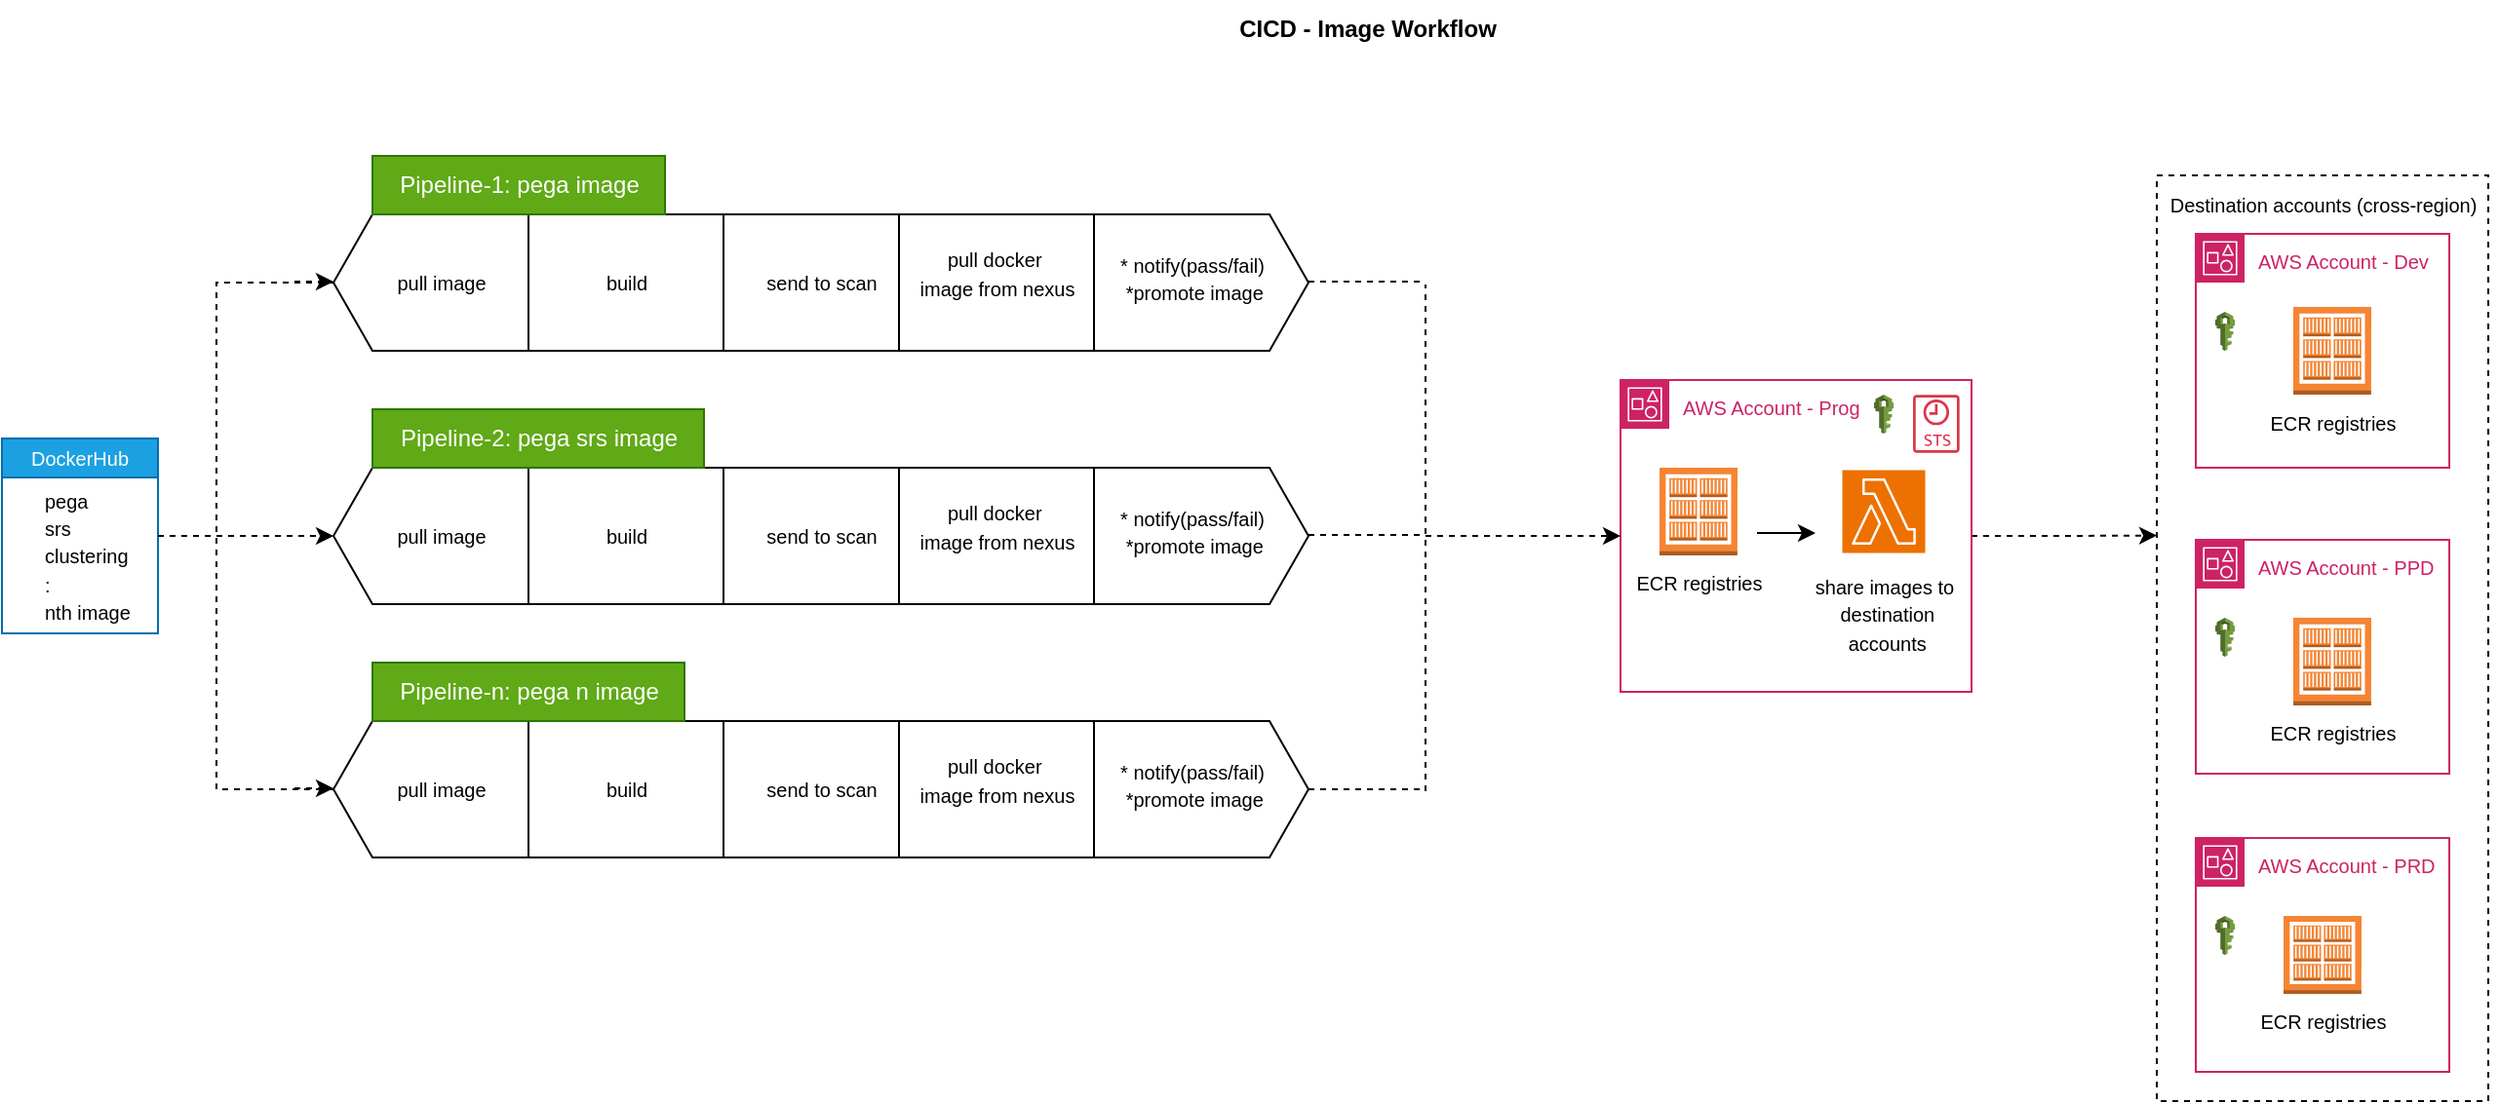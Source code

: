 <mxfile version="26.2.6">
  <diagram name="Page-1" id="E5pUE4fsCHergn440k47">
    <mxGraphModel dx="948" dy="527" grid="1" gridSize="10" guides="1" tooltips="1" connect="1" arrows="1" fold="1" page="1" pageScale="1" pageWidth="827" pageHeight="1169" math="0" shadow="0">
      <root>
        <mxCell id="0" />
        <mxCell id="1" parent="0" />
        <mxCell id="LR46-peF4uQJTtp-DS3t-6" value="" style="whiteSpace=wrap;html=1;aspect=fixed;fillColor=#FFFFFF;fontColor=#ffffff;strokeColor=#006EAF;" vertex="1" parent="1">
          <mxGeometry x="90" y="275" width="80" height="80" as="geometry" />
        </mxCell>
        <mxCell id="LR46-peF4uQJTtp-DS3t-5" value="" style="shape=image;html=1;verticalAlign=top;verticalLabelPosition=bottom;labelBackgroundColor=#ffffff;imageAspect=0;aspect=fixed;image=https://cdn2.iconfinder.com/data/icons/boxicons-logos/24/bxl-docker-128.png;container=0;" vertex="1" parent="1">
          <mxGeometry x="95" y="280" width="15" height="15" as="geometry" />
        </mxCell>
        <mxCell id="LR46-peF4uQJTtp-DS3t-10" value="" style="shape=hexagon;perimeter=hexagonPerimeter2;whiteSpace=wrap;html=1;fixedSize=1;" vertex="1" parent="1">
          <mxGeometry x="260" y="140" width="500" height="70" as="geometry" />
        </mxCell>
        <mxCell id="LR46-peF4uQJTtp-DS3t-13" value="" style="rounded=0;whiteSpace=wrap;html=1;" vertex="1" parent="1">
          <mxGeometry x="360" y="140" width="100" height="70" as="geometry" />
        </mxCell>
        <mxCell id="LR46-peF4uQJTtp-DS3t-14" value="" style="rounded=0;whiteSpace=wrap;html=1;" vertex="1" parent="1">
          <mxGeometry x="550" y="140" width="100" height="70" as="geometry" />
        </mxCell>
        <mxCell id="LR46-peF4uQJTtp-DS3t-19" value="&lt;font style=&quot;font-size: 10px;&quot;&gt;pull image&lt;/font&gt;" style="text;html=1;align=center;verticalAlign=middle;resizable=0;points=[];autosize=1;strokeColor=none;fillColor=none;" vertex="1" parent="1">
          <mxGeometry x="280" y="160" width="70" height="30" as="geometry" />
        </mxCell>
        <mxCell id="LR46-peF4uQJTtp-DS3t-20" value="&lt;font style=&quot;font-size: 10px;&quot;&gt;build&lt;/font&gt;" style="text;html=1;align=center;verticalAlign=middle;resizable=0;points=[];autosize=1;strokeColor=none;fillColor=none;" vertex="1" parent="1">
          <mxGeometry x="390" y="160" width="40" height="30" as="geometry" />
        </mxCell>
        <mxCell id="LR46-peF4uQJTtp-DS3t-21" value="&lt;font style=&quot;font-size: 10px;&quot;&gt;send to scan&lt;/font&gt;" style="text;html=1;align=center;verticalAlign=middle;resizable=0;points=[];autosize=1;strokeColor=none;fillColor=none;" vertex="1" parent="1">
          <mxGeometry x="470" y="160" width="80" height="30" as="geometry" />
        </mxCell>
        <mxCell id="LR46-peF4uQJTtp-DS3t-22" value="&lt;font style=&quot;font-size: 10px;&quot;&gt;pull docker&amp;nbsp;&lt;/font&gt;&lt;div&gt;&lt;font style=&quot;font-size: 10px;&quot;&gt;image from nexus&lt;/font&gt;&lt;/div&gt;" style="text;html=1;align=center;verticalAlign=middle;resizable=0;points=[];autosize=1;strokeColor=none;fillColor=none;" vertex="1" parent="1">
          <mxGeometry x="550" y="150" width="100" height="40" as="geometry" />
        </mxCell>
        <mxCell id="LR46-peF4uQJTtp-DS3t-23" value="&lt;div style=&quot;text-align: left;&quot;&gt;&lt;span style=&quot;font-size: 10px;&quot;&gt;* notify(pass/fail)&lt;/span&gt;&lt;/div&gt;&lt;div style=&quot;text-align: left;&quot;&gt;&lt;font style=&quot;font-size: 10px;&quot;&gt;&amp;nbsp;*promote image&lt;/font&gt;&lt;/div&gt;&lt;div&gt;&lt;font style=&quot;font-size: 10px;&quot;&gt;&lt;br&gt;&lt;/font&gt;&lt;/div&gt;" style="text;html=1;align=center;verticalAlign=middle;resizable=0;points=[];autosize=1;strokeColor=none;fillColor=none;" vertex="1" parent="1">
          <mxGeometry x="650" y="150" width="100" height="60" as="geometry" />
        </mxCell>
        <mxCell id="LR46-peF4uQJTtp-DS3t-25" value="Pipeline-1: pega image" style="text;html=1;align=center;verticalAlign=middle;resizable=0;points=[];autosize=1;fillColor=#60a917;fontColor=#ffffff;strokeColor=#2D7600;" vertex="1" parent="1">
          <mxGeometry x="280" y="110" width="150" height="30" as="geometry" />
        </mxCell>
        <mxCell id="LR46-peF4uQJTtp-DS3t-28" value="" style="shape=hexagon;perimeter=hexagonPerimeter2;whiteSpace=wrap;html=1;fixedSize=1;" vertex="1" parent="1">
          <mxGeometry x="260" y="270" width="500" height="70" as="geometry" />
        </mxCell>
        <mxCell id="LR46-peF4uQJTtp-DS3t-29" value="" style="rounded=0;whiteSpace=wrap;html=1;" vertex="1" parent="1">
          <mxGeometry x="360" y="270" width="100" height="70" as="geometry" />
        </mxCell>
        <mxCell id="LR46-peF4uQJTtp-DS3t-30" value="" style="rounded=0;whiteSpace=wrap;html=1;" vertex="1" parent="1">
          <mxGeometry x="550" y="270" width="100" height="70" as="geometry" />
        </mxCell>
        <mxCell id="LR46-peF4uQJTtp-DS3t-31" value="&lt;font style=&quot;font-size: 10px;&quot;&gt;pull image&lt;/font&gt;" style="text;html=1;align=center;verticalAlign=middle;resizable=0;points=[];autosize=1;strokeColor=none;fillColor=none;" vertex="1" parent="1">
          <mxGeometry x="280" y="290" width="70" height="30" as="geometry" />
        </mxCell>
        <mxCell id="LR46-peF4uQJTtp-DS3t-32" value="&lt;font style=&quot;font-size: 10px;&quot;&gt;build&lt;/font&gt;" style="text;html=1;align=center;verticalAlign=middle;resizable=0;points=[];autosize=1;strokeColor=none;fillColor=none;" vertex="1" parent="1">
          <mxGeometry x="390" y="290" width="40" height="30" as="geometry" />
        </mxCell>
        <mxCell id="LR46-peF4uQJTtp-DS3t-33" value="&lt;font style=&quot;font-size: 10px;&quot;&gt;send to scan&lt;/font&gt;" style="text;html=1;align=center;verticalAlign=middle;resizable=0;points=[];autosize=1;strokeColor=none;fillColor=none;" vertex="1" parent="1">
          <mxGeometry x="470" y="290" width="80" height="30" as="geometry" />
        </mxCell>
        <mxCell id="LR46-peF4uQJTtp-DS3t-34" value="&lt;font style=&quot;font-size: 10px;&quot;&gt;pull docker&amp;nbsp;&lt;/font&gt;&lt;div&gt;&lt;font style=&quot;font-size: 10px;&quot;&gt;image from nexus&lt;/font&gt;&lt;/div&gt;" style="text;html=1;align=center;verticalAlign=middle;resizable=0;points=[];autosize=1;strokeColor=none;fillColor=none;" vertex="1" parent="1">
          <mxGeometry x="550" y="280" width="100" height="40" as="geometry" />
        </mxCell>
        <mxCell id="LR46-peF4uQJTtp-DS3t-35" value="&lt;div style=&quot;text-align: left;&quot;&gt;&lt;span style=&quot;font-size: 10px;&quot;&gt;* notify(pass/fail)&lt;/span&gt;&lt;/div&gt;&lt;div style=&quot;text-align: left;&quot;&gt;&lt;font style=&quot;font-size: 10px;&quot;&gt;&amp;nbsp;*promote image&lt;/font&gt;&lt;/div&gt;&lt;div&gt;&lt;font style=&quot;font-size: 10px;&quot;&gt;&lt;br&gt;&lt;/font&gt;&lt;/div&gt;" style="text;html=1;align=center;verticalAlign=middle;resizable=0;points=[];autosize=1;strokeColor=none;fillColor=none;" vertex="1" parent="1">
          <mxGeometry x="650" y="280" width="100" height="60" as="geometry" />
        </mxCell>
        <mxCell id="LR46-peF4uQJTtp-DS3t-36" value="Pipeline-2: pega srs image&lt;span style=&quot;caret-color: rgba(0, 0, 0, 0); color: rgba(0, 0, 0, 0); font-family: monospace; font-size: 0px; text-align: start;&quot;&gt;%3CmxGraphModel%3E%3Croot%3E%3CmxCell%20id%3D%220%22%2F%3E%3CmxCell%20id%3D%221%22%20parent%3D%220%22%2F%3E%3CmxCell%20id%3D%222%22%20value%3D%22%26lt%3Bfont%20style%3D%26quot%3Bfont-size%3A%2010px%3B%26quot%3B%26gt%3Bsend%20to%20scan%26lt%3B%2Ffont%26gt%3B%22%20style%3D%22text%3Bhtml%3D1%3Balign%3Dcenter%3BverticalAlign%3Dmiddle%3Bresizable%3D0%3Bpoints%3D%5B%5D%3Bautosize%3D1%3BstrokeColor%3Dnone%3BfillColor%3Dnone%3B%22%20vertex%3D%221%22%20parent%3D%221%22%3E%3CmxGeometry%20x%3D%22465%22%20y%3D%22155%22%20width%3D%2280%22%20height%3D%2230%22%20as%3D%22geometry%22%2F%3E%3C%2FmxCell%3E%3C%2Froot%3E%3C%2FmxGraphModel%3E&lt;/span&gt;" style="text;html=1;align=center;verticalAlign=middle;resizable=0;points=[];autosize=1;fillColor=#60a917;fontColor=#ffffff;strokeColor=#2D7600;" vertex="1" parent="1">
          <mxGeometry x="280" y="240" width="170" height="30" as="geometry" />
        </mxCell>
        <mxCell id="LR46-peF4uQJTtp-DS3t-43" value="" style="shape=hexagon;perimeter=hexagonPerimeter2;whiteSpace=wrap;html=1;fixedSize=1;" vertex="1" parent="1">
          <mxGeometry x="260" y="400" width="500" height="70" as="geometry" />
        </mxCell>
        <mxCell id="LR46-peF4uQJTtp-DS3t-44" value="" style="rounded=0;whiteSpace=wrap;html=1;" vertex="1" parent="1">
          <mxGeometry x="360" y="400" width="100" height="70" as="geometry" />
        </mxCell>
        <mxCell id="LR46-peF4uQJTtp-DS3t-45" value="" style="rounded=0;whiteSpace=wrap;html=1;" vertex="1" parent="1">
          <mxGeometry x="550" y="400" width="100" height="70" as="geometry" />
        </mxCell>
        <mxCell id="LR46-peF4uQJTtp-DS3t-46" value="&lt;font style=&quot;font-size: 10px;&quot;&gt;pull image&lt;/font&gt;" style="text;html=1;align=center;verticalAlign=middle;resizable=0;points=[];autosize=1;strokeColor=none;fillColor=none;" vertex="1" parent="1">
          <mxGeometry x="280" y="420" width="70" height="30" as="geometry" />
        </mxCell>
        <mxCell id="LR46-peF4uQJTtp-DS3t-47" value="&lt;font style=&quot;font-size: 10px;&quot;&gt;build&lt;/font&gt;" style="text;html=1;align=center;verticalAlign=middle;resizable=0;points=[];autosize=1;strokeColor=none;fillColor=none;" vertex="1" parent="1">
          <mxGeometry x="390" y="420" width="40" height="30" as="geometry" />
        </mxCell>
        <mxCell id="LR46-peF4uQJTtp-DS3t-48" value="&lt;font style=&quot;font-size: 10px;&quot;&gt;send to scan&lt;/font&gt;" style="text;html=1;align=center;verticalAlign=middle;resizable=0;points=[];autosize=1;strokeColor=none;fillColor=none;" vertex="1" parent="1">
          <mxGeometry x="470" y="420" width="80" height="30" as="geometry" />
        </mxCell>
        <mxCell id="LR46-peF4uQJTtp-DS3t-49" value="&lt;font style=&quot;font-size: 10px;&quot;&gt;pull docker&amp;nbsp;&lt;/font&gt;&lt;div&gt;&lt;font style=&quot;font-size: 10px;&quot;&gt;image from nexus&lt;/font&gt;&lt;/div&gt;" style="text;html=1;align=center;verticalAlign=middle;resizable=0;points=[];autosize=1;strokeColor=none;fillColor=none;" vertex="1" parent="1">
          <mxGeometry x="550" y="410" width="100" height="40" as="geometry" />
        </mxCell>
        <mxCell id="LR46-peF4uQJTtp-DS3t-50" value="&lt;div style=&quot;text-align: left;&quot;&gt;&lt;span style=&quot;font-size: 10px;&quot;&gt;* notify(pass/fail)&lt;/span&gt;&lt;/div&gt;&lt;div style=&quot;text-align: left;&quot;&gt;&lt;font style=&quot;font-size: 10px;&quot;&gt;&amp;nbsp;*promote image&lt;/font&gt;&lt;/div&gt;&lt;div&gt;&lt;font style=&quot;font-size: 10px;&quot;&gt;&lt;br&gt;&lt;/font&gt;&lt;/div&gt;" style="text;html=1;align=center;verticalAlign=middle;resizable=0;points=[];autosize=1;strokeColor=none;fillColor=none;" vertex="1" parent="1">
          <mxGeometry x="650" y="410" width="100" height="60" as="geometry" />
        </mxCell>
        <mxCell id="LR46-peF4uQJTtp-DS3t-51" value="Pipeline-n: pega n image" style="text;html=1;align=center;verticalAlign=middle;resizable=0;points=[];autosize=1;fillColor=#60a917;fontColor=#ffffff;strokeColor=#2D7600;" vertex="1" parent="1">
          <mxGeometry x="280" y="370" width="160" height="30" as="geometry" />
        </mxCell>
        <mxCell id="LR46-peF4uQJTtp-DS3t-106" value="" style="edgeStyle=orthogonalEdgeStyle;rounded=0;orthogonalLoop=1;jettySize=auto;html=1;entryX=0;entryY=0.389;entryDx=0;entryDy=0;entryPerimeter=0;dashed=1;" edge="1" parent="1" source="LR46-peF4uQJTtp-DS3t-63" target="LR46-peF4uQJTtp-DS3t-97">
          <mxGeometry relative="1" as="geometry">
            <mxPoint x="1240" y="305" as="targetPoint" />
          </mxGeometry>
        </mxCell>
        <mxCell id="LR46-peF4uQJTtp-DS3t-63" value="&lt;font style=&quot;font-size: 10px;&quot;&gt;AWS Account - Prog&lt;/font&gt;" style="points=[[0,0],[0.25,0],[0.5,0],[0.75,0],[1,0],[1,0.25],[1,0.5],[1,0.75],[1,1],[0.75,1],[0.5,1],[0.25,1],[0,1],[0,0.75],[0,0.5],[0,0.25]];outlineConnect=0;gradientColor=none;html=1;whiteSpace=wrap;fontSize=12;fontStyle=0;container=1;pointerEvents=0;collapsible=0;recursiveResize=0;shape=mxgraph.aws4.group;grIcon=mxgraph.aws4.group_account;strokeColor=#CD2264;fillColor=none;verticalAlign=top;align=left;spacingLeft=30;fontColor=#CD2264;dashed=0;" vertex="1" parent="1">
          <mxGeometry x="920" y="225" width="180" height="160" as="geometry" />
        </mxCell>
        <mxCell id="LR46-peF4uQJTtp-DS3t-78" value="" style="edgeStyle=orthogonalEdgeStyle;rounded=0;orthogonalLoop=1;jettySize=auto;html=1;" edge="1" parent="LR46-peF4uQJTtp-DS3t-63">
          <mxGeometry relative="1" as="geometry">
            <mxPoint x="70" y="78.5" as="sourcePoint" />
            <mxPoint x="100" y="78.5" as="targetPoint" />
          </mxGeometry>
        </mxCell>
        <mxCell id="LR46-peF4uQJTtp-DS3t-65" value="&lt;font style=&quot;font-size: 10px;&quot;&gt;ECR registries&lt;/font&gt;" style="outlineConnect=0;dashed=0;verticalLabelPosition=bottom;verticalAlign=top;align=center;html=1;shape=mxgraph.aws3.ecr_registry;fillColor=#F58534;gradientColor=none;" vertex="1" parent="LR46-peF4uQJTtp-DS3t-63">
          <mxGeometry x="20" y="45" width="40" height="45" as="geometry" />
        </mxCell>
        <mxCell id="LR46-peF4uQJTtp-DS3t-67" value="" style="sketch=0;points=[[0,0,0],[0.25,0,0],[0.5,0,0],[0.75,0,0],[1,0,0],[0,1,0],[0.25,1,0],[0.5,1,0],[0.75,1,0],[1,1,0],[0,0.25,0],[0,0.5,0],[0,0.75,0],[1,0.25,0],[1,0.5,0],[1,0.75,0]];outlineConnect=0;fontColor=#232F3E;fillColor=#ED7100;strokeColor=#ffffff;dashed=0;verticalLabelPosition=bottom;verticalAlign=top;align=center;html=1;fontSize=12;fontStyle=0;aspect=fixed;shape=mxgraph.aws4.resourceIcon;resIcon=mxgraph.aws4.lambda;" vertex="1" parent="LR46-peF4uQJTtp-DS3t-63">
          <mxGeometry x="113.75" y="46.25" width="42.5" height="42.5" as="geometry" />
        </mxCell>
        <mxCell id="LR46-peF4uQJTtp-DS3t-68" value="&lt;font style=&quot;font-size: 10px;&quot;&gt;share images&amp;nbsp;&lt;/font&gt;&lt;span style=&quot;font-size: 10px;&quot;&gt;to&lt;/span&gt;&lt;div&gt;&lt;div&gt;&lt;font style=&quot;font-size: 10px;&quot;&gt;&amp;nbsp;destination&lt;/font&gt;&lt;/div&gt;&lt;div&gt;&lt;font style=&quot;font-size: 10px;&quot;&gt;&amp;nbsp;accounts&lt;/font&gt;&lt;/div&gt;&lt;/div&gt;" style="text;html=1;align=center;verticalAlign=middle;resizable=0;points=[];autosize=1;strokeColor=none;fillColor=none;" vertex="1" parent="LR46-peF4uQJTtp-DS3t-63">
          <mxGeometry x="90" y="90" width="90" height="60" as="geometry" />
        </mxCell>
        <mxCell id="LR46-peF4uQJTtp-DS3t-82" value="" style="sketch=0;outlineConnect=0;fontColor=#232F3E;gradientColor=none;fillColor=#DD344C;strokeColor=none;dashed=0;verticalLabelPosition=bottom;verticalAlign=top;align=center;html=1;fontSize=12;fontStyle=0;aspect=fixed;pointerEvents=1;shape=mxgraph.aws4.sts_alternate;" vertex="1" parent="LR46-peF4uQJTtp-DS3t-63">
          <mxGeometry x="150" y="7.5" width="23.85" height="30" as="geometry" />
        </mxCell>
        <mxCell id="LR46-peF4uQJTtp-DS3t-83" value="" style="outlineConnect=0;dashed=0;verticalLabelPosition=bottom;verticalAlign=top;align=center;html=1;shape=mxgraph.aws3.iam;fillColor=#759C3E;gradientColor=none;" vertex="1" parent="LR46-peF4uQJTtp-DS3t-63">
          <mxGeometry x="130" y="7.5" width="10" height="20" as="geometry" />
        </mxCell>
        <mxCell id="LR46-peF4uQJTtp-DS3t-97" value="" style="rounded=0;whiteSpace=wrap;html=1;fillColor=none;dashed=1;" vertex="1" parent="1">
          <mxGeometry x="1195" y="120" width="170" height="475" as="geometry" />
        </mxCell>
        <mxCell id="LR46-peF4uQJTtp-DS3t-70" value="&lt;font style=&quot;font-size: 10px;&quot;&gt;AWS Account - Dev&lt;/font&gt;" style="points=[[0,0],[0.25,0],[0.5,0],[0.75,0],[1,0],[1,0.25],[1,0.5],[1,0.75],[1,1],[0.75,1],[0.5,1],[0.25,1],[0,1],[0,0.75],[0,0.5],[0,0.25]];outlineConnect=0;gradientColor=none;html=1;whiteSpace=wrap;fontSize=12;fontStyle=0;container=1;pointerEvents=0;collapsible=0;recursiveResize=0;shape=mxgraph.aws4.group;grIcon=mxgraph.aws4.group_account;strokeColor=#CD2264;fillColor=none;verticalAlign=top;align=left;spacingLeft=30;fontColor=#CD2264;dashed=0;" vertex="1" parent="1">
          <mxGeometry x="1215" y="150" width="130" height="120" as="geometry" />
        </mxCell>
        <mxCell id="LR46-peF4uQJTtp-DS3t-79" value="&lt;font style=&quot;font-size: 10px;&quot;&gt;ECR registries&lt;/font&gt;" style="outlineConnect=0;dashed=0;verticalLabelPosition=bottom;verticalAlign=top;align=center;html=1;shape=mxgraph.aws3.ecr_registry;fillColor=#F58534;gradientColor=none;" vertex="1" parent="LR46-peF4uQJTtp-DS3t-70">
          <mxGeometry x="50" y="37.5" width="40" height="45" as="geometry" />
        </mxCell>
        <mxCell id="LR46-peF4uQJTtp-DS3t-80" value="" style="outlineConnect=0;dashed=0;verticalLabelPosition=bottom;verticalAlign=top;align=center;html=1;shape=mxgraph.aws3.iam;fillColor=#759C3E;gradientColor=none;" vertex="1" parent="LR46-peF4uQJTtp-DS3t-70">
          <mxGeometry x="10" y="40" width="10" height="20" as="geometry" />
        </mxCell>
        <mxCell id="LR46-peF4uQJTtp-DS3t-86" value="&lt;font style=&quot;font-size: 10px;&quot;&gt;AWS Account - PPD&lt;/font&gt;" style="points=[[0,0],[0.25,0],[0.5,0],[0.75,0],[1,0],[1,0.25],[1,0.5],[1,0.75],[1,1],[0.75,1],[0.5,1],[0.25,1],[0,1],[0,0.75],[0,0.5],[0,0.25]];outlineConnect=0;gradientColor=none;html=1;whiteSpace=wrap;fontSize=12;fontStyle=0;container=1;pointerEvents=0;collapsible=0;recursiveResize=0;shape=mxgraph.aws4.group;grIcon=mxgraph.aws4.group_account;strokeColor=#CD2264;fillColor=none;verticalAlign=top;align=left;spacingLeft=30;fontColor=#CD2264;dashed=0;" vertex="1" parent="1">
          <mxGeometry x="1215" y="307" width="130" height="120" as="geometry" />
        </mxCell>
        <mxCell id="LR46-peF4uQJTtp-DS3t-87" value="&lt;font style=&quot;font-size: 10px;&quot;&gt;ECR registries&lt;/font&gt;" style="outlineConnect=0;dashed=0;verticalLabelPosition=bottom;verticalAlign=top;align=center;html=1;shape=mxgraph.aws3.ecr_registry;fillColor=#F58534;gradientColor=none;" vertex="1" parent="LR46-peF4uQJTtp-DS3t-86">
          <mxGeometry x="50" y="40" width="40" height="45" as="geometry" />
        </mxCell>
        <mxCell id="LR46-peF4uQJTtp-DS3t-88" value="" style="outlineConnect=0;dashed=0;verticalLabelPosition=bottom;verticalAlign=top;align=center;html=1;shape=mxgraph.aws3.iam;fillColor=#759C3E;gradientColor=none;" vertex="1" parent="LR46-peF4uQJTtp-DS3t-86">
          <mxGeometry x="10" y="40" width="10" height="20" as="geometry" />
        </mxCell>
        <mxCell id="LR46-peF4uQJTtp-DS3t-89" value="&lt;font style=&quot;font-size: 10px;&quot;&gt;AWS Account - PRD&lt;/font&gt;" style="points=[[0,0],[0.25,0],[0.5,0],[0.75,0],[1,0],[1,0.25],[1,0.5],[1,0.75],[1,1],[0.75,1],[0.5,1],[0.25,1],[0,1],[0,0.75],[0,0.5],[0,0.25]];outlineConnect=0;gradientColor=none;html=1;whiteSpace=wrap;fontSize=12;fontStyle=0;container=1;pointerEvents=0;collapsible=0;recursiveResize=0;shape=mxgraph.aws4.group;grIcon=mxgraph.aws4.group_account;strokeColor=#CD2264;fillColor=none;verticalAlign=top;align=left;spacingLeft=30;fontColor=#CD2264;dashed=0;" vertex="1" parent="1">
          <mxGeometry x="1215" y="460" width="130" height="120" as="geometry" />
        </mxCell>
        <mxCell id="LR46-peF4uQJTtp-DS3t-90" value="&lt;font style=&quot;font-size: 10px;&quot;&gt;ECR registries&lt;/font&gt;" style="outlineConnect=0;dashed=0;verticalLabelPosition=bottom;verticalAlign=top;align=center;html=1;shape=mxgraph.aws3.ecr_registry;fillColor=#F58534;gradientColor=none;" vertex="1" parent="LR46-peF4uQJTtp-DS3t-89">
          <mxGeometry x="45" y="40" width="40" height="40" as="geometry" />
        </mxCell>
        <mxCell id="LR46-peF4uQJTtp-DS3t-91" value="" style="outlineConnect=0;dashed=0;verticalLabelPosition=bottom;verticalAlign=top;align=center;html=1;shape=mxgraph.aws3.iam;fillColor=#759C3E;gradientColor=none;" vertex="1" parent="LR46-peF4uQJTtp-DS3t-89">
          <mxGeometry x="10" y="40" width="10" height="20" as="geometry" />
        </mxCell>
        <mxCell id="LR46-peF4uQJTtp-DS3t-98" value="&lt;font style=&quot;font-size: 10px;&quot;&gt;Destination accounts (cross-region)&lt;/font&gt;" style="text;html=1;align=center;verticalAlign=middle;resizable=0;points=[];autosize=1;strokeColor=none;fillColor=none;" vertex="1" parent="1">
          <mxGeometry x="1190" y="120" width="180" height="30" as="geometry" />
        </mxCell>
        <mxCell id="LR46-peF4uQJTtp-DS3t-99" value="" style="endArrow=none;html=1;rounded=0;exitX=1;exitY=0.5;exitDx=0;exitDy=0;dashed=1;" edge="1" parent="1" source="LR46-peF4uQJTtp-DS3t-43">
          <mxGeometry width="50" height="50" relative="1" as="geometry">
            <mxPoint x="890" y="450" as="sourcePoint" />
            <mxPoint x="820" y="435" as="targetPoint" />
          </mxGeometry>
        </mxCell>
        <mxCell id="LR46-peF4uQJTtp-DS3t-100" value="" style="endArrow=none;html=1;rounded=0;exitX=1;exitY=0.5;exitDx=0;exitDy=0;dashed=1;" edge="1" parent="1">
          <mxGeometry width="50" height="50" relative="1" as="geometry">
            <mxPoint x="760" y="174.5" as="sourcePoint" />
            <mxPoint x="820" y="174.5" as="targetPoint" />
          </mxGeometry>
        </mxCell>
        <mxCell id="LR46-peF4uQJTtp-DS3t-101" value="" style="endArrow=none;html=1;rounded=0;exitX=1;exitY=0.5;exitDx=0;exitDy=0;dashed=1;" edge="1" parent="1">
          <mxGeometry width="50" height="50" relative="1" as="geometry">
            <mxPoint x="760" y="304.5" as="sourcePoint" />
            <mxPoint x="820" y="304.5" as="targetPoint" />
          </mxGeometry>
        </mxCell>
        <mxCell id="LR46-peF4uQJTtp-DS3t-103" value="" style="endArrow=none;html=1;rounded=0;dashed=1;" edge="1" parent="1">
          <mxGeometry width="50" height="50" relative="1" as="geometry">
            <mxPoint x="820" y="436" as="sourcePoint" />
            <mxPoint x="820" y="176" as="targetPoint" />
          </mxGeometry>
        </mxCell>
        <mxCell id="LR46-peF4uQJTtp-DS3t-104" value="" style="endArrow=classic;html=1;rounded=0;dashed=1;" edge="1" parent="1">
          <mxGeometry width="50" height="50" relative="1" as="geometry">
            <mxPoint x="820" y="305" as="sourcePoint" />
            <mxPoint x="920" y="305" as="targetPoint" />
          </mxGeometry>
        </mxCell>
        <mxCell id="LR46-peF4uQJTtp-DS3t-107" value="" style="endArrow=none;html=1;rounded=0;exitX=0;exitY=0.5;exitDx=0;exitDy=0;entryX=0;entryY=0.5;entryDx=0;entryDy=0;strokeColor=default;dashed=1;" edge="1" parent="1" source="LR46-peF4uQJTtp-DS3t-43" target="LR46-peF4uQJTtp-DS3t-10">
          <mxGeometry width="50" height="50" relative="1" as="geometry">
            <mxPoint x="208" y="430" as="sourcePoint" />
            <mxPoint x="200" y="190" as="targetPoint" />
            <Array as="points">
              <mxPoint x="200" y="435" />
              <mxPoint x="200" y="175" />
            </Array>
          </mxGeometry>
        </mxCell>
        <mxCell id="LR46-peF4uQJTtp-DS3t-110" value="" style="edgeStyle=none;orthogonalLoop=1;jettySize=auto;html=1;rounded=0;dashed=1;" edge="1" parent="1">
          <mxGeometry width="100" relative="1" as="geometry">
            <mxPoint x="240" y="434.5" as="sourcePoint" />
            <mxPoint x="260" y="434.5" as="targetPoint" />
            <Array as="points" />
          </mxGeometry>
        </mxCell>
        <mxCell id="LR46-peF4uQJTtp-DS3t-111" value="" style="edgeStyle=none;orthogonalLoop=1;jettySize=auto;html=1;rounded=0;dashed=1;" edge="1" parent="1">
          <mxGeometry width="100" relative="1" as="geometry">
            <mxPoint x="240" y="174.5" as="sourcePoint" />
            <mxPoint x="260" y="174.5" as="targetPoint" />
            <Array as="points" />
          </mxGeometry>
        </mxCell>
        <mxCell id="LR46-peF4uQJTtp-DS3t-115" value="" style="shape=image;html=1;verticalAlign=top;verticalLabelPosition=bottom;labelBackgroundColor=#ffffff;imageAspect=0;aspect=fixed;image=https://cdn2.iconfinder.com/data/icons/boxicons-logos/24/bxl-docker-128.png;container=0;" vertex="1" parent="1">
          <mxGeometry x="95" y="295" width="15" height="15" as="geometry" />
        </mxCell>
        <mxCell id="LR46-peF4uQJTtp-DS3t-116" value="" style="shape=image;html=1;verticalAlign=top;verticalLabelPosition=bottom;labelBackgroundColor=#ffffff;imageAspect=0;aspect=fixed;image=https://cdn2.iconfinder.com/data/icons/boxicons-logos/24/bxl-docker-128.png;container=0;" vertex="1" parent="1">
          <mxGeometry x="95" y="308" width="15" height="15" as="geometry" />
        </mxCell>
        <mxCell id="LR46-peF4uQJTtp-DS3t-117" value="" style="shape=image;html=1;verticalAlign=top;verticalLabelPosition=bottom;labelBackgroundColor=#ffffff;imageAspect=0;aspect=fixed;image=https://cdn2.iconfinder.com/data/icons/boxicons-logos/24/bxl-docker-128.png;container=0;" vertex="1" parent="1">
          <mxGeometry x="95" y="335" width="15" height="15" as="geometry" />
        </mxCell>
        <mxCell id="LR46-peF4uQJTtp-DS3t-131" value="" style="group" vertex="1" connectable="0" parent="1">
          <mxGeometry x="90" y="255" width="90" height="100" as="geometry" />
        </mxCell>
        <mxCell id="LR46-peF4uQJTtp-DS3t-114" value="&lt;font style=&quot;font-size: 10px;&quot;&gt;pega&lt;/font&gt;&lt;div&gt;&lt;font style=&quot;font-size: 10px;&quot;&gt;srs&lt;/font&gt;&lt;/div&gt;&lt;div&gt;&lt;font style=&quot;font-size: 10px;&quot;&gt;clustering&lt;/font&gt;&lt;/div&gt;&lt;div&gt;&lt;font size=&quot;1&quot;&gt;:&lt;/font&gt;&lt;/div&gt;&lt;div&gt;&lt;font size=&quot;1&quot;&gt;nth image&lt;/font&gt;&lt;/div&gt;" style="text;html=1;align=left;verticalAlign=middle;resizable=0;points=[];autosize=1;strokeColor=none;fillColor=none;" vertex="1" parent="LR46-peF4uQJTtp-DS3t-131">
          <mxGeometry x="20" y="20" width="70" height="80" as="geometry" />
        </mxCell>
        <mxCell id="LR46-peF4uQJTtp-DS3t-129" value="&lt;font style=&quot;font-size: 10px;&quot;&gt;DockerHub&lt;/font&gt;" style="rounded=0;whiteSpace=wrap;html=1;fillColor=#1ba1e2;fontColor=#ffffff;strokeColor=#006EAF;" vertex="1" parent="LR46-peF4uQJTtp-DS3t-131">
          <mxGeometry width="80" height="20" as="geometry" />
        </mxCell>
        <mxCell id="LR46-peF4uQJTtp-DS3t-132" value="" style="endArrow=classic;html=1;rounded=0;entryX=0;entryY=0.5;entryDx=0;entryDy=0;dashed=1;" edge="1" parent="1" target="LR46-peF4uQJTtp-DS3t-28">
          <mxGeometry width="50" height="50" relative="1" as="geometry">
            <mxPoint x="170" y="305" as="sourcePoint" />
            <mxPoint x="250" y="300" as="targetPoint" />
          </mxGeometry>
        </mxCell>
        <mxCell id="LR46-peF4uQJTtp-DS3t-133" value="&lt;b&gt;CICD - Image Workflow&lt;/b&gt;" style="text;html=1;align=center;verticalAlign=middle;resizable=0;points=[];autosize=1;strokeColor=none;fillColor=none;" vertex="1" parent="1">
          <mxGeometry x="710" y="30" width="160" height="30" as="geometry" />
        </mxCell>
      </root>
    </mxGraphModel>
  </diagram>
</mxfile>
